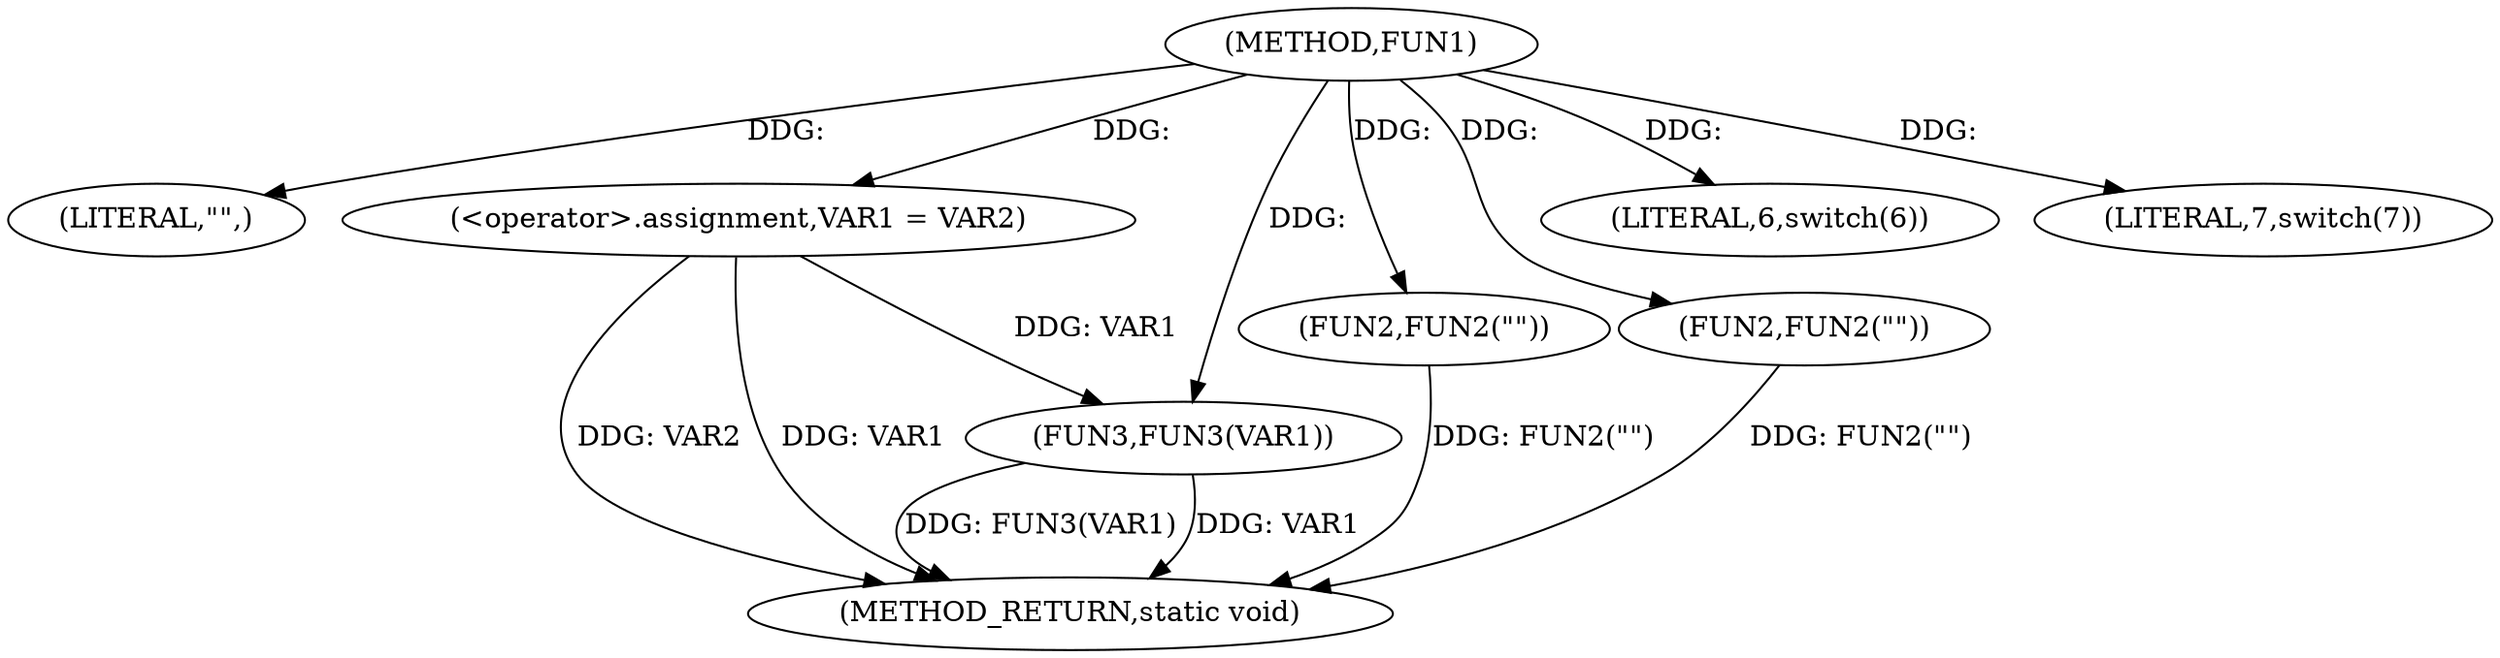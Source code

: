 digraph FUN1 {  
"1000100" [label = "(METHOD,FUN1)" ]
"1000127" [label = "(METHOD_RETURN,static void)" ]
"1000103" [label = "(LITERAL,\"\",)" ]
"1000104" [label = "(<operator>.assignment,VAR1 = VAR2)" ]
"1000108" [label = "(LITERAL,6,switch(6))" ]
"1000113" [label = "(FUN2,FUN2(\"\"))" ]
"1000117" [label = "(LITERAL,7,switch(7))" ]
"1000120" [label = "(FUN3,FUN3(VAR1))" ]
"1000124" [label = "(FUN2,FUN2(\"\"))" ]
  "1000104" -> "1000127"  [ label = "DDG: VAR1"] 
  "1000120" -> "1000127"  [ label = "DDG: VAR1"] 
  "1000104" -> "1000127"  [ label = "DDG: VAR2"] 
  "1000124" -> "1000127"  [ label = "DDG: FUN2(\"\")"] 
  "1000113" -> "1000127"  [ label = "DDG: FUN2(\"\")"] 
  "1000120" -> "1000127"  [ label = "DDG: FUN3(VAR1)"] 
  "1000100" -> "1000103"  [ label = "DDG: "] 
  "1000100" -> "1000104"  [ label = "DDG: "] 
  "1000100" -> "1000108"  [ label = "DDG: "] 
  "1000100" -> "1000113"  [ label = "DDG: "] 
  "1000100" -> "1000117"  [ label = "DDG: "] 
  "1000104" -> "1000120"  [ label = "DDG: VAR1"] 
  "1000100" -> "1000120"  [ label = "DDG: "] 
  "1000100" -> "1000124"  [ label = "DDG: "] 
}
